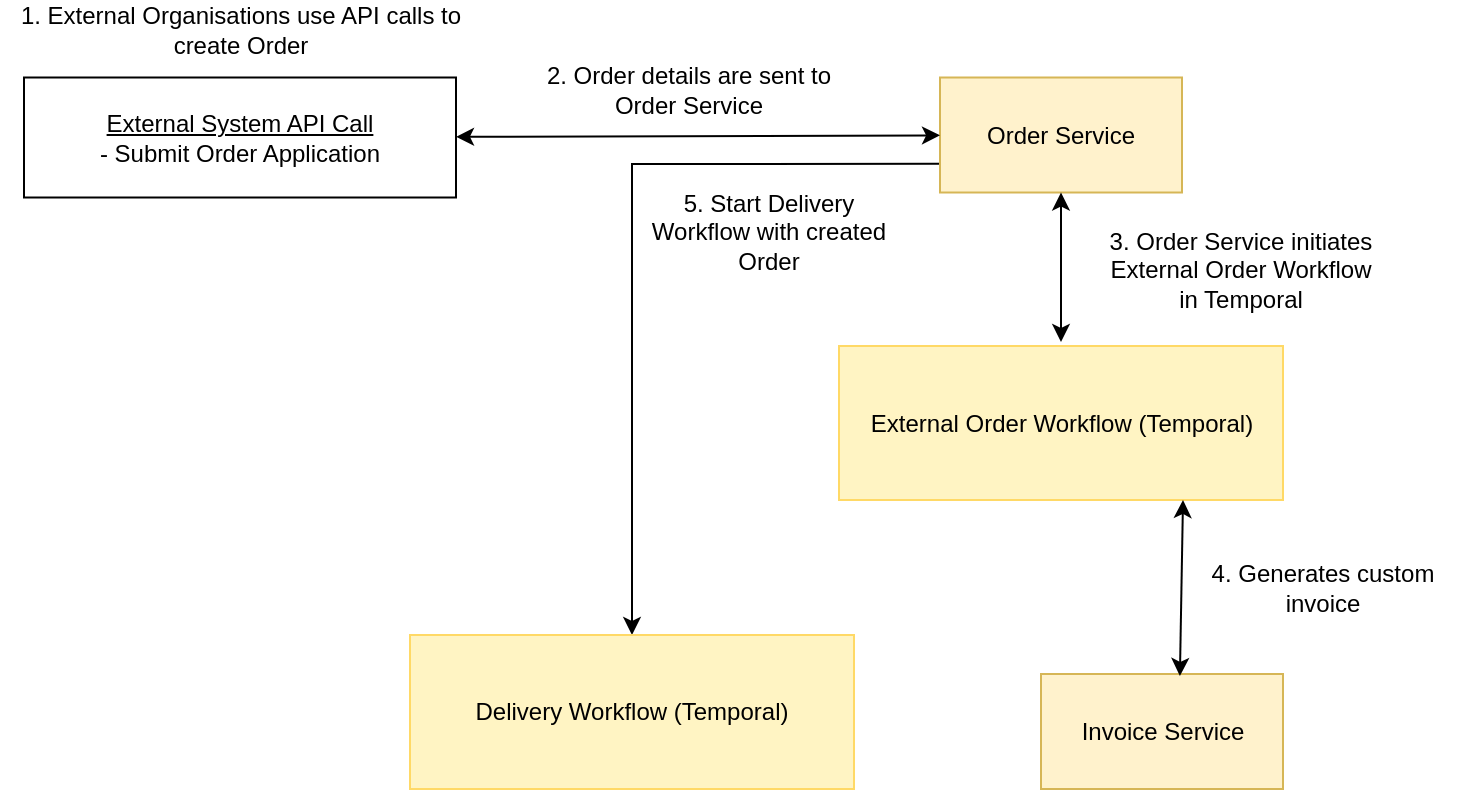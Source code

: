 <mxfile>
    <diagram name="Page-1" id="AIPoxRdhrtce3UdJt4KN">
        <mxGraphModel dx="886" dy="649" grid="0" gridSize="10" guides="1" tooltips="1" connect="1" arrows="1" fold="1" page="1" pageScale="1" pageWidth="827" pageHeight="1169" math="0" shadow="0">
            <root>
                <mxCell id="0"/>
                <mxCell id="1" parent="0"/>
                <mxCell id="uWxkei3LBMc92IfPlKmw-2" value="&lt;u&gt;External System API Call&lt;/u&gt;&lt;div&gt;- Submit Order Application&lt;/div&gt;" style="rounded=0;whiteSpace=wrap;html=1;" parent="1" vertex="1">
                    <mxGeometry x="32" y="58.75" width="216" height="60" as="geometry"/>
                </mxCell>
                <mxCell id="2" style="edgeStyle=none;html=1;exitX=0;exitY=0.75;exitDx=0;exitDy=0;entryX=0.5;entryY=0;entryDx=0;entryDy=0;rounded=0;curved=0;" edge="1" parent="1" source="uWxkei3LBMc92IfPlKmw-4" target="3v4G5k-9SBofemgfU9J0-18">
                    <mxGeometry relative="1" as="geometry">
                        <Array as="points">
                            <mxPoint x="336" y="102"/>
                        </Array>
                    </mxGeometry>
                </mxCell>
                <mxCell id="uWxkei3LBMc92IfPlKmw-4" value="Order Service" style="rounded=0;whiteSpace=wrap;html=1;fillColor=#fff2cc;strokeColor=#d6b656;" parent="1" vertex="1">
                    <mxGeometry x="490" y="58.75" width="121" height="57.5" as="geometry"/>
                </mxCell>
                <mxCell id="uWxkei3LBMc92IfPlKmw-7" value="1. External Organisations use API calls to create Order" style="text;html=1;align=center;verticalAlign=middle;whiteSpace=wrap;rounded=0;" parent="1" vertex="1">
                    <mxGeometry x="20.5" y="20" width="239" height="30" as="geometry"/>
                </mxCell>
                <mxCell id="uWxkei3LBMc92IfPlKmw-12" value="" style="endArrow=classic;startArrow=classic;html=1;rounded=0;" parent="1" source="uWxkei3LBMc92IfPlKmw-2" target="uWxkei3LBMc92IfPlKmw-4" edge="1">
                    <mxGeometry width="50" height="50" relative="1" as="geometry">
                        <mxPoint x="359" y="307" as="sourcePoint"/>
                        <mxPoint x="409" y="257" as="targetPoint"/>
                    </mxGeometry>
                </mxCell>
                <mxCell id="uWxkei3LBMc92IfPlKmw-13" value="" style="endArrow=classic;startArrow=classic;html=1;rounded=0;entryX=0.5;entryY=1;entryDx=0;entryDy=0;" parent="1" target="uWxkei3LBMc92IfPlKmw-4" edge="1">
                    <mxGeometry width="50" height="50" relative="1" as="geometry">
                        <mxPoint x="550.5" y="191" as="sourcePoint"/>
                        <mxPoint x="424" y="120.289" as="targetPoint"/>
                    </mxGeometry>
                </mxCell>
                <mxCell id="3v4G5k-9SBofemgfU9J0-1" value="2. Order details are sent to &lt;br&gt;Order Service" style="text;html=1;align=center;verticalAlign=middle;whiteSpace=wrap;rounded=0;" parent="1" vertex="1">
                    <mxGeometry x="245" y="50" width="239" height="30" as="geometry"/>
                </mxCell>
                <mxCell id="3v4G5k-9SBofemgfU9J0-18" value="Delivery Workflow (Temporal)" style="rounded=0;whiteSpace=wrap;html=1;fillColor=light-dark(#FFF4C3,var(--ge-dark-color, #121212));strokeColor=light-dark(#FFD966,#FFFFFF);" parent="1" vertex="1">
                    <mxGeometry x="225" y="337.5" width="222" height="77" as="geometry"/>
                </mxCell>
                <mxCell id="sGVSHZmp7kZCRn9jOwzH-1" value="External Order Workflow (Temporal)" style="rounded=0;whiteSpace=wrap;html=1;fillColor=light-dark(#FFF4C3,var(--ge-dark-color, #121212));strokeColor=light-dark(#FFD966,#FFFFFF);" parent="1" vertex="1">
                    <mxGeometry x="439.5" y="193" width="222" height="77" as="geometry"/>
                </mxCell>
                <mxCell id="sGVSHZmp7kZCRn9jOwzH-2" value="Invoice Service" style="rounded=0;whiteSpace=wrap;html=1;fillColor=#fff2cc;strokeColor=#d6b656;" parent="1" vertex="1">
                    <mxGeometry x="540.5" y="357" width="121" height="57.5" as="geometry"/>
                </mxCell>
                <mxCell id="sGVSHZmp7kZCRn9jOwzH-3" value="3. Order Service initiates External Order Workflow in Temporal" style="text;html=1;align=center;verticalAlign=middle;whiteSpace=wrap;rounded=0;" parent="1" vertex="1">
                    <mxGeometry x="573" y="140" width="135" height="30" as="geometry"/>
                </mxCell>
                <mxCell id="sGVSHZmp7kZCRn9jOwzH-4" value="4. Generates custom invoice" style="text;html=1;align=center;verticalAlign=middle;whiteSpace=wrap;rounded=0;" parent="1" vertex="1">
                    <mxGeometry x="614" y="299" width="135" height="30" as="geometry"/>
                </mxCell>
                <mxCell id="sGVSHZmp7kZCRn9jOwzH-5" value="" style="endArrow=classic;startArrow=classic;html=1;rounded=0;entryX=0.5;entryY=1;entryDx=0;entryDy=0;exitX=0.574;exitY=0.017;exitDx=0;exitDy=0;exitPerimeter=0;" parent="1" source="sGVSHZmp7kZCRn9jOwzH-2" edge="1">
                    <mxGeometry width="50" height="50" relative="1" as="geometry">
                        <mxPoint x="611" y="345" as="sourcePoint"/>
                        <mxPoint x="611.5" y="270" as="targetPoint"/>
                    </mxGeometry>
                </mxCell>
                <mxCell id="sGVSHZmp7kZCRn9jOwzH-7" value="5. Start Delivery Workflow with created Order" style="text;html=1;align=center;verticalAlign=middle;whiteSpace=wrap;rounded=0;" parent="1" vertex="1">
                    <mxGeometry x="337" y="121" width="135" height="30" as="geometry"/>
                </mxCell>
            </root>
        </mxGraphModel>
    </diagram>
</mxfile>